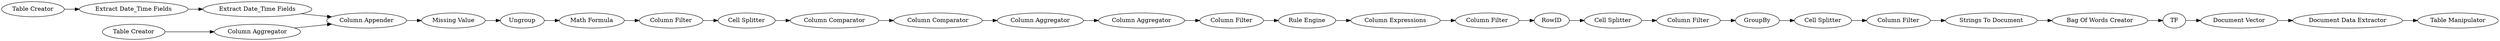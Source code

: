 digraph {
	1062 -> 1063
	1020 -> 1021
	1065 -> 1048
	1021 -> 1022
	1084 -> 1085
	1022 -> 1045
	1069 -> 1064
	1087 -> 1088
	1086 -> 1087
	1046 -> 1062
	1075 -> 1073
	1060 -> 1061
	1088 -> 1089
	1064 -> 1065
	1045 -> 1046
	1085 -> 1086
	1083 -> 1084
	1074 -> 1080
	1063 -> 1068
	1073 -> 1074
	1068 -> 1069
	1048 -> 1070
	1050 -> 1082
	1070 -> 1071
	1071 -> 1050
	1082 -> 1075
	1080 -> 1076
	1081 -> 1083
	1061 -> 1045
	1076 -> 1081
	1045 [label="Column Appender"]
	1083 [label="Column Filter"]
	1074 [label="Cell Splitter"]
	1081 [label="Cell Splitter"]
	1060 [label="Table Creator"]
	1071 [label="Column Filter"]
	1075 [label="Column Filter"]
	1065 [label="Column Comparator"]
	1080 [label="Column Filter"]
	1061 [label="Column Aggregator"]
	1085 [label="Bag Of Words Creator"]
	1088 [label="Document Data Extractor"]
	1069 [label="Cell Splitter"]
	1086 [label=TF]
	1063 [label="Math Formula"]
	1064 [label="Column Comparator"]
	1073 [label=RowID]
	1022 [label="Extract Date_Time Fields"]
	1076 [label=GroupBy]
	1089 [label="Table Manipulator"]
	1068 [label="Column Filter"]
	1020 [label="Table Creator"]
	1048 [label="Column Aggregator"]
	1082 [label="Column Expressions"]
	1087 [label="Document Vector"]
	1070 [label="Column Aggregator"]
	1084 [label="Strings To Document"]
	1021 [label="Extract Date_Time Fields"]
	1050 [label="Rule Engine"]
	1046 [label="Missing Value"]
	1062 [label=Ungroup]
	rankdir=LR
}

